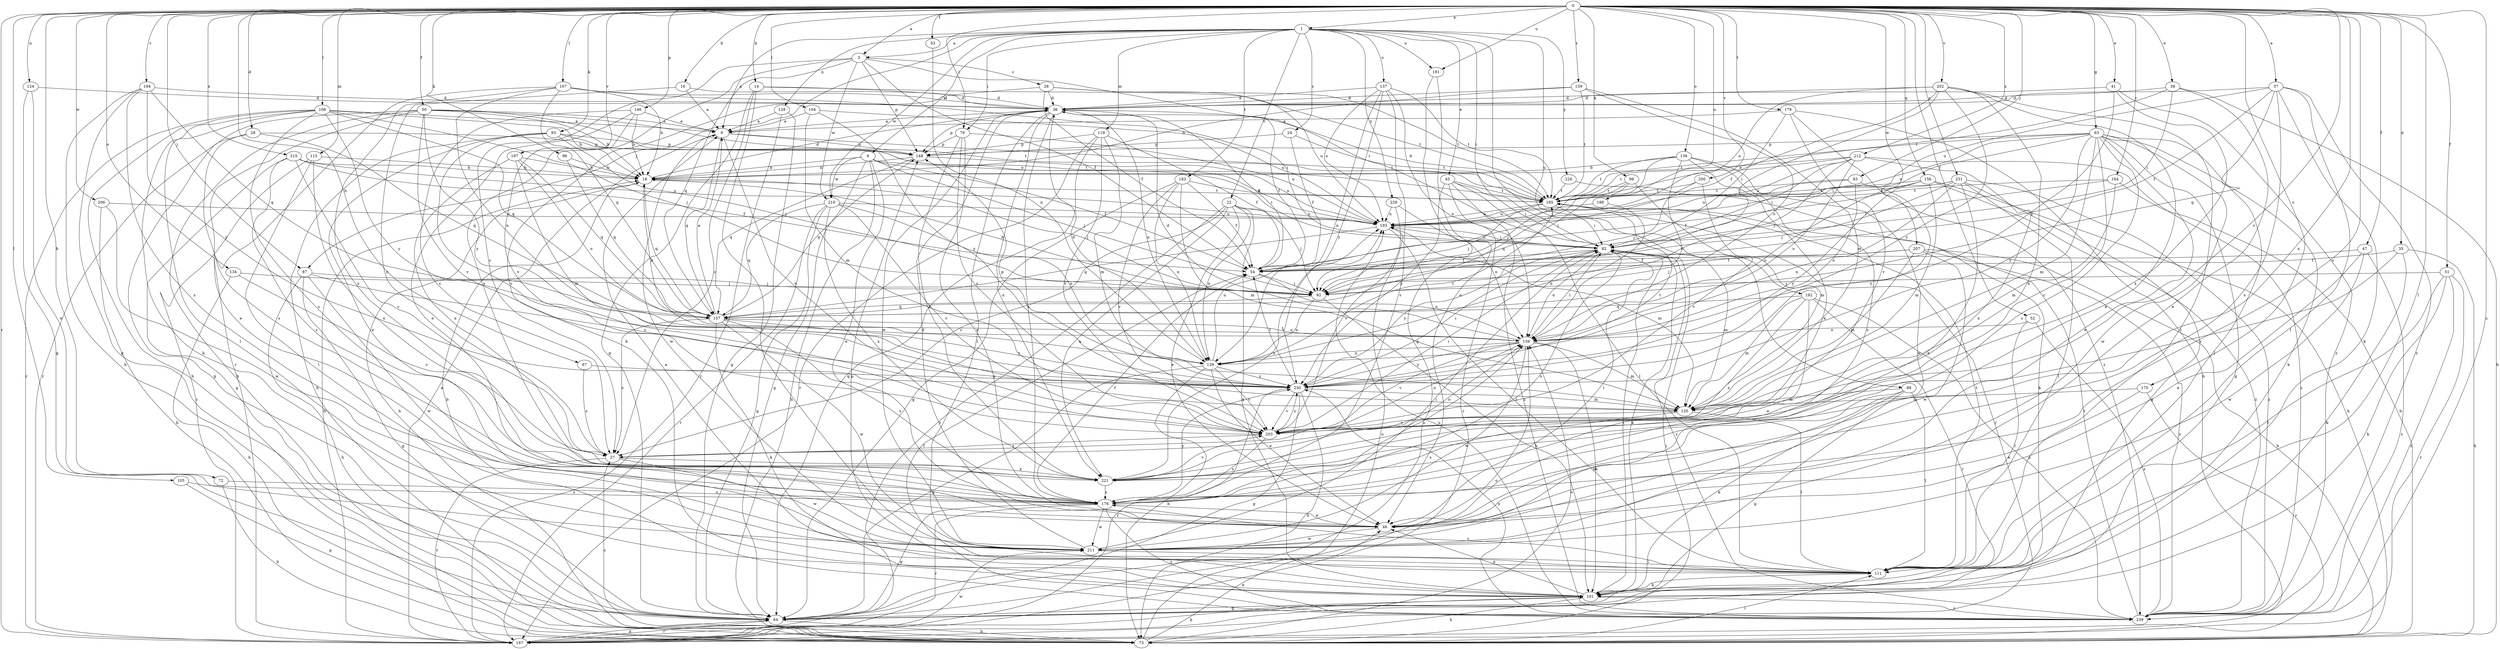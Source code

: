 strict digraph  {
0;
1;
3;
6;
9;
14;
16;
18;
22;
24;
26;
27;
28;
35;
36;
37;
38;
41;
45;
46;
47;
50;
51;
52;
53;
54;
63;
64;
67;
72;
73;
79;
82;
83;
87;
88;
92;
93;
96;
98;
101;
104;
105;
107;
108;
111;
115;
119;
120;
124;
128;
129;
134;
136;
137;
139;
146;
148;
156;
157;
159;
164;
167;
175;
176;
179;
183;
185;
188;
191;
192;
193;
194;
197;
200;
202;
203;
206;
207;
210;
211;
212;
215;
221;
226;
228;
230;
231;
239;
0 -> 1  [label=a];
0 -> 3  [label=a];
0 -> 14  [label=b];
0 -> 16  [label=b];
0 -> 28  [label=d];
0 -> 35  [label=d];
0 -> 37  [label=e];
0 -> 38  [label=e];
0 -> 41  [label=e];
0 -> 47  [label=f];
0 -> 50  [label=f];
0 -> 51  [label=f];
0 -> 52  [label=f];
0 -> 53  [label=f];
0 -> 63  [label=g];
0 -> 67  [label=h];
0 -> 72  [label=h];
0 -> 79  [label=i];
0 -> 83  [label=j];
0 -> 87  [label=j];
0 -> 93  [label=k];
0 -> 96  [label=k];
0 -> 98  [label=k];
0 -> 104  [label=l];
0 -> 105  [label=l];
0 -> 107  [label=l];
0 -> 108  [label=l];
0 -> 111  [label=l];
0 -> 115  [label=m];
0 -> 124  [label=n];
0 -> 134  [label=o];
0 -> 136  [label=o];
0 -> 146  [label=p];
0 -> 156  [label=q];
0 -> 159  [label=r];
0 -> 164  [label=r];
0 -> 167  [label=r];
0 -> 175  [label=s];
0 -> 176  [label=s];
0 -> 179  [label=t];
0 -> 188  [label=u];
0 -> 191  [label=u];
0 -> 194  [label=v];
0 -> 197  [label=v];
0 -> 200  [label=v];
0 -> 202  [label=v];
0 -> 203  [label=v];
0 -> 206  [label=w];
0 -> 207  [label=w];
0 -> 212  [label=x];
0 -> 215  [label=x];
0 -> 221  [label=x];
0 -> 231  [label=z];
0 -> 239  [label=z];
1 -> 3  [label=a];
1 -> 6  [label=a];
1 -> 9  [label=a];
1 -> 22  [label=c];
1 -> 24  [label=c];
1 -> 45  [label=e];
1 -> 79  [label=i];
1 -> 82  [label=i];
1 -> 87  [label=j];
1 -> 88  [label=j];
1 -> 119  [label=m];
1 -> 128  [label=n];
1 -> 137  [label=o];
1 -> 183  [label=t];
1 -> 191  [label=u];
1 -> 192  [label=u];
1 -> 210  [label=w];
1 -> 226  [label=y];
1 -> 228  [label=y];
3 -> 26  [label=c];
3 -> 27  [label=c];
3 -> 54  [label=f];
3 -> 82  [label=i];
3 -> 148  [label=p];
3 -> 157  [label=q];
3 -> 176  [label=s];
3 -> 210  [label=w];
6 -> 18  [label=b];
6 -> 46  [label=e];
6 -> 54  [label=f];
6 -> 64  [label=g];
6 -> 73  [label=h];
6 -> 82  [label=i];
6 -> 92  [label=j];
6 -> 210  [label=w];
9 -> 148  [label=p];
9 -> 157  [label=q];
9 -> 185  [label=t];
9 -> 203  [label=v];
9 -> 211  [label=w];
14 -> 27  [label=c];
14 -> 36  [label=d];
14 -> 64  [label=g];
14 -> 111  [label=l];
14 -> 185  [label=t];
16 -> 9  [label=a];
16 -> 27  [label=c];
16 -> 36  [label=d];
18 -> 36  [label=d];
18 -> 73  [label=h];
18 -> 92  [label=j];
18 -> 157  [label=q];
18 -> 185  [label=t];
22 -> 27  [label=c];
22 -> 46  [label=e];
22 -> 92  [label=j];
22 -> 101  [label=k];
22 -> 129  [label=n];
22 -> 167  [label=r];
22 -> 193  [label=u];
22 -> 221  [label=x];
24 -> 54  [label=f];
24 -> 148  [label=p];
24 -> 185  [label=t];
26 -> 36  [label=d];
26 -> 54  [label=f];
26 -> 101  [label=k];
26 -> 185  [label=t];
26 -> 193  [label=u];
27 -> 139  [label=o];
27 -> 167  [label=r];
27 -> 211  [label=w];
27 -> 221  [label=x];
28 -> 64  [label=g];
28 -> 148  [label=p];
28 -> 157  [label=q];
28 -> 176  [label=s];
35 -> 54  [label=f];
35 -> 73  [label=h];
35 -> 101  [label=k];
35 -> 203  [label=v];
36 -> 9  [label=a];
36 -> 54  [label=f];
36 -> 111  [label=l];
36 -> 129  [label=n];
36 -> 148  [label=p];
36 -> 176  [label=s];
36 -> 211  [label=w];
36 -> 221  [label=x];
37 -> 36  [label=d];
37 -> 54  [label=f];
37 -> 101  [label=k];
37 -> 111  [label=l];
37 -> 157  [label=q];
37 -> 176  [label=s];
37 -> 193  [label=u];
37 -> 239  [label=z];
38 -> 36  [label=d];
38 -> 46  [label=e];
38 -> 73  [label=h];
38 -> 82  [label=i];
38 -> 185  [label=t];
41 -> 36  [label=d];
41 -> 139  [label=o];
41 -> 221  [label=x];
41 -> 239  [label=z];
45 -> 82  [label=i];
45 -> 111  [label=l];
45 -> 167  [label=r];
45 -> 185  [label=t];
45 -> 230  [label=y];
45 -> 239  [label=z];
46 -> 82  [label=i];
46 -> 211  [label=w];
47 -> 46  [label=e];
47 -> 54  [label=f];
47 -> 211  [label=w];
47 -> 239  [label=z];
50 -> 9  [label=a];
50 -> 18  [label=b];
50 -> 46  [label=e];
50 -> 73  [label=h];
50 -> 167  [label=r];
50 -> 185  [label=t];
50 -> 193  [label=u];
50 -> 203  [label=v];
50 -> 230  [label=y];
51 -> 92  [label=j];
51 -> 101  [label=k];
51 -> 111  [label=l];
51 -> 167  [label=r];
51 -> 239  [label=z];
52 -> 111  [label=l];
52 -> 139  [label=o];
52 -> 239  [label=z];
53 -> 129  [label=n];
54 -> 36  [label=d];
54 -> 92  [label=j];
54 -> 139  [label=o];
63 -> 27  [label=c];
63 -> 46  [label=e];
63 -> 64  [label=g];
63 -> 82  [label=i];
63 -> 101  [label=k];
63 -> 111  [label=l];
63 -> 120  [label=m];
63 -> 148  [label=p];
63 -> 176  [label=s];
63 -> 185  [label=t];
63 -> 193  [label=u];
63 -> 211  [label=w];
63 -> 230  [label=y];
64 -> 73  [label=h];
64 -> 139  [label=o];
64 -> 167  [label=r];
67 -> 27  [label=c];
67 -> 230  [label=y];
72 -> 73  [label=h];
72 -> 176  [label=s];
73 -> 27  [label=c];
73 -> 46  [label=e];
73 -> 82  [label=i];
73 -> 111  [label=l];
73 -> 139  [label=o];
73 -> 193  [label=u];
79 -> 46  [label=e];
79 -> 148  [label=p];
79 -> 193  [label=u];
79 -> 203  [label=v];
79 -> 221  [label=x];
82 -> 54  [label=f];
82 -> 101  [label=k];
82 -> 120  [label=m];
82 -> 139  [label=o];
82 -> 176  [label=s];
82 -> 193  [label=u];
82 -> 230  [label=y];
82 -> 239  [label=z];
83 -> 139  [label=o];
83 -> 185  [label=t];
83 -> 193  [label=u];
83 -> 230  [label=y];
87 -> 64  [label=g];
87 -> 73  [label=h];
87 -> 92  [label=j];
87 -> 211  [label=w];
87 -> 230  [label=y];
88 -> 64  [label=g];
88 -> 101  [label=k];
88 -> 111  [label=l];
88 -> 120  [label=m];
88 -> 211  [label=w];
92 -> 18  [label=b];
92 -> 101  [label=k];
92 -> 129  [label=n];
92 -> 157  [label=q];
93 -> 46  [label=e];
93 -> 73  [label=h];
93 -> 92  [label=j];
93 -> 148  [label=p];
93 -> 185  [label=t];
93 -> 203  [label=v];
96 -> 18  [label=b];
96 -> 157  [label=q];
98 -> 92  [label=j];
98 -> 157  [label=q];
98 -> 185  [label=t];
98 -> 203  [label=v];
101 -> 9  [label=a];
101 -> 46  [label=e];
101 -> 64  [label=g];
101 -> 73  [label=h];
101 -> 82  [label=i];
101 -> 148  [label=p];
101 -> 239  [label=z];
104 -> 9  [label=a];
104 -> 120  [label=m];
104 -> 193  [label=u];
104 -> 230  [label=y];
105 -> 64  [label=g];
105 -> 176  [label=s];
107 -> 18  [label=b];
107 -> 36  [label=d];
107 -> 82  [label=i];
107 -> 129  [label=n];
107 -> 157  [label=q];
107 -> 167  [label=r];
107 -> 221  [label=x];
108 -> 9  [label=a];
108 -> 18  [label=b];
108 -> 73  [label=h];
108 -> 92  [label=j];
108 -> 101  [label=k];
108 -> 111  [label=l];
108 -> 157  [label=q];
108 -> 167  [label=r];
108 -> 176  [label=s];
108 -> 230  [label=y];
111 -> 101  [label=k];
111 -> 176  [label=s];
111 -> 185  [label=t];
115 -> 18  [label=b];
115 -> 111  [label=l];
115 -> 167  [label=r];
115 -> 221  [label=x];
119 -> 54  [label=f];
119 -> 64  [label=g];
119 -> 120  [label=m];
119 -> 148  [label=p];
119 -> 167  [label=r];
119 -> 203  [label=v];
120 -> 111  [label=l];
120 -> 176  [label=s];
120 -> 203  [label=v];
124 -> 36  [label=d];
124 -> 64  [label=g];
124 -> 211  [label=w];
128 -> 9  [label=a];
128 -> 64  [label=g];
128 -> 167  [label=r];
129 -> 36  [label=d];
129 -> 46  [label=e];
129 -> 64  [label=g];
129 -> 73  [label=h];
129 -> 185  [label=t];
129 -> 193  [label=u];
129 -> 203  [label=v];
129 -> 230  [label=y];
134 -> 27  [label=c];
134 -> 73  [label=h];
134 -> 92  [label=j];
136 -> 18  [label=b];
136 -> 92  [label=j];
136 -> 139  [label=o];
136 -> 176  [label=s];
136 -> 185  [label=t];
136 -> 211  [label=w];
136 -> 221  [label=x];
137 -> 36  [label=d];
137 -> 129  [label=n];
137 -> 139  [label=o];
137 -> 176  [label=s];
137 -> 185  [label=t];
137 -> 193  [label=u];
137 -> 230  [label=y];
139 -> 18  [label=b];
139 -> 36  [label=d];
139 -> 82  [label=i];
139 -> 101  [label=k];
139 -> 120  [label=m];
139 -> 129  [label=n];
139 -> 203  [label=v];
139 -> 211  [label=w];
139 -> 230  [label=y];
146 -> 9  [label=a];
146 -> 18  [label=b];
146 -> 27  [label=c];
146 -> 46  [label=e];
146 -> 203  [label=v];
148 -> 18  [label=b];
148 -> 157  [label=q];
148 -> 193  [label=u];
156 -> 73  [label=h];
156 -> 120  [label=m];
156 -> 139  [label=o];
156 -> 185  [label=t];
156 -> 230  [label=y];
156 -> 239  [label=z];
157 -> 9  [label=a];
157 -> 27  [label=c];
157 -> 101  [label=k];
157 -> 139  [label=o];
157 -> 148  [label=p];
157 -> 176  [label=s];
157 -> 211  [label=w];
157 -> 230  [label=y];
159 -> 18  [label=b];
159 -> 36  [label=d];
159 -> 120  [label=m];
159 -> 139  [label=o];
159 -> 185  [label=t];
164 -> 73  [label=h];
164 -> 82  [label=i];
164 -> 120  [label=m];
164 -> 185  [label=t];
167 -> 9  [label=a];
167 -> 18  [label=b];
167 -> 64  [label=g];
167 -> 101  [label=k];
167 -> 211  [label=w];
175 -> 46  [label=e];
175 -> 120  [label=m];
175 -> 167  [label=r];
176 -> 46  [label=e];
176 -> 54  [label=f];
176 -> 64  [label=g];
176 -> 139  [label=o];
176 -> 167  [label=r];
176 -> 211  [label=w];
176 -> 230  [label=y];
176 -> 239  [label=z];
179 -> 9  [label=a];
179 -> 73  [label=h];
179 -> 82  [label=i];
179 -> 203  [label=v];
179 -> 239  [label=z];
183 -> 54  [label=f];
183 -> 64  [label=g];
183 -> 120  [label=m];
183 -> 129  [label=n];
183 -> 185  [label=t];
183 -> 203  [label=v];
185 -> 36  [label=d];
185 -> 82  [label=i];
185 -> 92  [label=j];
185 -> 167  [label=r];
185 -> 193  [label=u];
188 -> 129  [label=n];
188 -> 193  [label=u];
191 -> 46  [label=e];
191 -> 64  [label=g];
192 -> 46  [label=e];
192 -> 120  [label=m];
192 -> 157  [label=q];
192 -> 167  [label=r];
192 -> 221  [label=x];
192 -> 239  [label=z];
193 -> 82  [label=i];
193 -> 111  [label=l];
193 -> 120  [label=m];
193 -> 157  [label=q];
194 -> 36  [label=d];
194 -> 64  [label=g];
194 -> 73  [label=h];
194 -> 157  [label=q];
194 -> 176  [label=s];
194 -> 230  [label=y];
197 -> 18  [label=b];
197 -> 120  [label=m];
197 -> 139  [label=o];
197 -> 157  [label=q];
197 -> 221  [label=x];
200 -> 92  [label=j];
200 -> 120  [label=m];
200 -> 185  [label=t];
202 -> 36  [label=d];
202 -> 46  [label=e];
202 -> 54  [label=f];
202 -> 92  [label=j];
202 -> 111  [label=l];
202 -> 193  [label=u];
202 -> 221  [label=x];
202 -> 230  [label=y];
203 -> 27  [label=c];
203 -> 82  [label=i];
203 -> 139  [label=o];
203 -> 176  [label=s];
203 -> 230  [label=y];
206 -> 73  [label=h];
206 -> 193  [label=u];
206 -> 211  [label=w];
207 -> 54  [label=f];
207 -> 73  [label=h];
207 -> 92  [label=j];
207 -> 120  [label=m];
207 -> 211  [label=w];
207 -> 239  [label=z];
210 -> 64  [label=g];
210 -> 129  [label=n];
210 -> 157  [label=q];
210 -> 167  [label=r];
210 -> 193  [label=u];
210 -> 203  [label=v];
210 -> 221  [label=x];
211 -> 36  [label=d];
211 -> 82  [label=i];
211 -> 111  [label=l];
212 -> 18  [label=b];
212 -> 82  [label=i];
212 -> 92  [label=j];
212 -> 139  [label=o];
212 -> 185  [label=t];
212 -> 193  [label=u];
212 -> 221  [label=x];
212 -> 239  [label=z];
215 -> 18  [label=b];
215 -> 27  [label=c];
215 -> 54  [label=f];
215 -> 64  [label=g];
215 -> 176  [label=s];
215 -> 193  [label=u];
221 -> 176  [label=s];
221 -> 193  [label=u];
221 -> 203  [label=v];
226 -> 101  [label=k];
226 -> 185  [label=t];
228 -> 139  [label=o];
228 -> 193  [label=u];
228 -> 203  [label=v];
230 -> 54  [label=f];
230 -> 64  [label=g];
230 -> 73  [label=h];
230 -> 82  [label=i];
230 -> 120  [label=m];
230 -> 148  [label=p];
230 -> 167  [label=r];
230 -> 185  [label=t];
230 -> 203  [label=v];
231 -> 46  [label=e];
231 -> 54  [label=f];
231 -> 64  [label=g];
231 -> 92  [label=j];
231 -> 111  [label=l];
231 -> 129  [label=n];
231 -> 185  [label=t];
231 -> 239  [label=z];
239 -> 18  [label=b];
239 -> 54  [label=f];
239 -> 185  [label=t];
239 -> 193  [label=u];
239 -> 230  [label=y];
}

